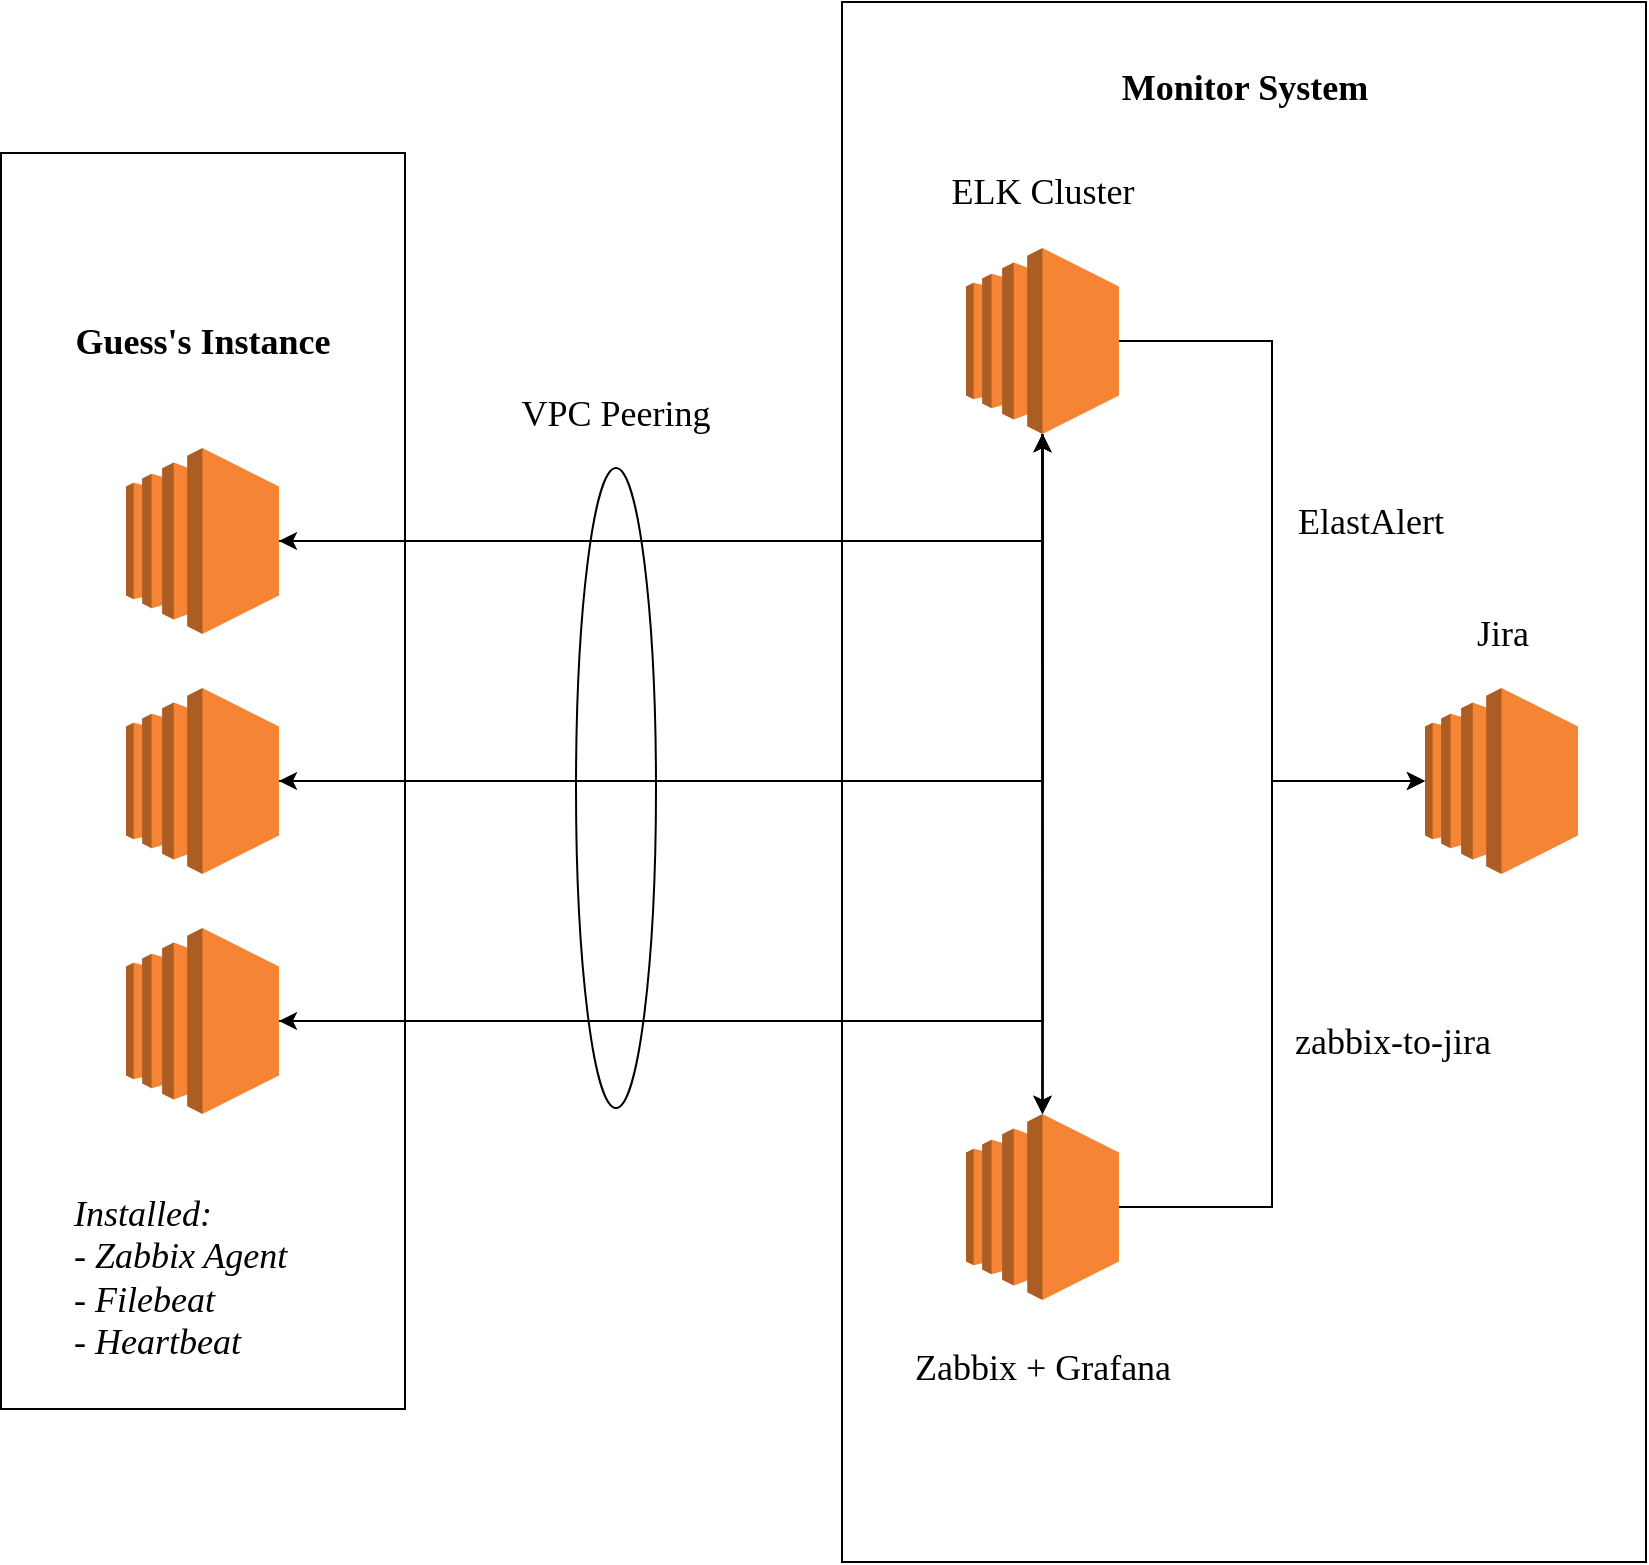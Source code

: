 <mxfile version="12.1.5" type="github" pages="1"><diagram id="ytgS4M5K_WXQRLJ9Uw27" name="Page-1"><mxGraphModel dx="1544" dy="1972" grid="1" gridSize="10" guides="1" tooltips="1" connect="1" arrows="1" fold="1" page="1" pageScale="1" pageWidth="827" pageHeight="1169" math="0" shadow="0"><root><mxCell id="0"/><mxCell id="1" parent="0"/><mxCell id="mAwQHKSQyNSAxHf7de-t-22" value="" style="ellipse;whiteSpace=wrap;html=1;" vertex="1" parent="1"><mxGeometry x="365" y="230" width="40" height="320" as="geometry"/></mxCell><mxCell id="mAwQHKSQyNSAxHf7de-t-15" value="" style="rounded=0;whiteSpace=wrap;html=1;" vertex="1" parent="1"><mxGeometry x="498" y="-3" width="402" height="780" as="geometry"/></mxCell><mxCell id="mAwQHKSQyNSAxHf7de-t-13" value="" style="rounded=0;whiteSpace=wrap;html=1;" vertex="1" parent="1"><mxGeometry x="77.5" y="72.5" width="202" height="628" as="geometry"/></mxCell><mxCell id="mAwQHKSQyNSAxHf7de-t-7" style="edgeStyle=orthogonalEdgeStyle;rounded=0;orthogonalLoop=1;jettySize=auto;html=1;" edge="1" parent="1" source="mAwQHKSQyNSAxHf7de-t-1" target="mAwQHKSQyNSAxHf7de-t-4"><mxGeometry relative="1" as="geometry"/></mxCell><mxCell id="mAwQHKSQyNSAxHf7de-t-10" style="edgeStyle=orthogonalEdgeStyle;rounded=0;orthogonalLoop=1;jettySize=auto;html=1;entryX=0.5;entryY=0;entryDx=0;entryDy=0;entryPerimeter=0;" edge="1" parent="1" source="mAwQHKSQyNSAxHf7de-t-1" target="mAwQHKSQyNSAxHf7de-t-5"><mxGeometry relative="1" as="geometry"/></mxCell><mxCell id="mAwQHKSQyNSAxHf7de-t-1" value="" style="outlineConnect=0;dashed=0;verticalLabelPosition=bottom;verticalAlign=top;align=center;html=1;shape=mxgraph.aws3.ec2;fillColor=#F58534;gradientColor=none;" vertex="1" parent="1"><mxGeometry x="140" y="220" width="76.5" height="93" as="geometry"/></mxCell><mxCell id="mAwQHKSQyNSAxHf7de-t-8" style="edgeStyle=orthogonalEdgeStyle;rounded=0;orthogonalLoop=1;jettySize=auto;html=1;entryX=0.5;entryY=1;entryDx=0;entryDy=0;entryPerimeter=0;" edge="1" parent="1" source="mAwQHKSQyNSAxHf7de-t-2" target="mAwQHKSQyNSAxHf7de-t-4"><mxGeometry relative="1" as="geometry"><mxPoint x="360" y="200" as="targetPoint"/></mxGeometry></mxCell><mxCell id="mAwQHKSQyNSAxHf7de-t-11" style="edgeStyle=orthogonalEdgeStyle;rounded=0;orthogonalLoop=1;jettySize=auto;html=1;entryX=0.5;entryY=0;entryDx=0;entryDy=0;entryPerimeter=0;" edge="1" parent="1" source="mAwQHKSQyNSAxHf7de-t-2" target="mAwQHKSQyNSAxHf7de-t-5"><mxGeometry relative="1" as="geometry"/></mxCell><mxCell id="mAwQHKSQyNSAxHf7de-t-2" value="" style="outlineConnect=0;dashed=0;verticalLabelPosition=bottom;verticalAlign=top;align=center;html=1;shape=mxgraph.aws3.ec2;fillColor=#F58534;gradientColor=none;" vertex="1" parent="1"><mxGeometry x="140" y="340" width="76.5" height="93" as="geometry"/></mxCell><mxCell id="mAwQHKSQyNSAxHf7de-t-9" style="edgeStyle=orthogonalEdgeStyle;rounded=0;orthogonalLoop=1;jettySize=auto;html=1;entryX=0.5;entryY=1;entryDx=0;entryDy=0;entryPerimeter=0;" edge="1" parent="1" source="mAwQHKSQyNSAxHf7de-t-3" target="mAwQHKSQyNSAxHf7de-t-4"><mxGeometry relative="1" as="geometry"/></mxCell><mxCell id="mAwQHKSQyNSAxHf7de-t-12" style="edgeStyle=orthogonalEdgeStyle;rounded=0;orthogonalLoop=1;jettySize=auto;html=1;entryX=0.5;entryY=0;entryDx=0;entryDy=0;entryPerimeter=0;" edge="1" parent="1" source="mAwQHKSQyNSAxHf7de-t-3" target="mAwQHKSQyNSAxHf7de-t-5"><mxGeometry relative="1" as="geometry"/></mxCell><mxCell id="mAwQHKSQyNSAxHf7de-t-3" value="" style="outlineConnect=0;dashed=0;verticalLabelPosition=bottom;verticalAlign=top;align=center;html=1;shape=mxgraph.aws3.ec2;fillColor=#F58534;gradientColor=none;" vertex="1" parent="1"><mxGeometry x="140" y="460" width="76.5" height="93" as="geometry"/></mxCell><mxCell id="mAwQHKSQyNSAxHf7de-t-29" style="edgeStyle=orthogonalEdgeStyle;rounded=0;orthogonalLoop=1;jettySize=auto;html=1;entryX=0;entryY=0.5;entryDx=0;entryDy=0;entryPerimeter=0;" edge="1" parent="1" source="mAwQHKSQyNSAxHf7de-t-4" target="mAwQHKSQyNSAxHf7de-t-28"><mxGeometry relative="1" as="geometry"/></mxCell><mxCell id="mAwQHKSQyNSAxHf7de-t-36" style="edgeStyle=orthogonalEdgeStyle;rounded=0;orthogonalLoop=1;jettySize=auto;html=1;entryX=1;entryY=0.5;entryDx=0;entryDy=0;entryPerimeter=0;" edge="1" parent="1" source="mAwQHKSQyNSAxHf7de-t-4" target="mAwQHKSQyNSAxHf7de-t-1"><mxGeometry relative="1" as="geometry"><Array as="points"><mxPoint x="598" y="267"/></Array></mxGeometry></mxCell><mxCell id="mAwQHKSQyNSAxHf7de-t-37" style="edgeStyle=orthogonalEdgeStyle;rounded=0;orthogonalLoop=1;jettySize=auto;html=1;entryX=1;entryY=0.5;entryDx=0;entryDy=0;entryPerimeter=0;" edge="1" parent="1" source="mAwQHKSQyNSAxHf7de-t-4" target="mAwQHKSQyNSAxHf7de-t-2"><mxGeometry relative="1" as="geometry"><Array as="points"><mxPoint x="598" y="387"/></Array></mxGeometry></mxCell><mxCell id="mAwQHKSQyNSAxHf7de-t-38" style="edgeStyle=orthogonalEdgeStyle;rounded=0;orthogonalLoop=1;jettySize=auto;html=1;entryX=1;entryY=0.5;entryDx=0;entryDy=0;entryPerimeter=0;" edge="1" parent="1" source="mAwQHKSQyNSAxHf7de-t-4" target="mAwQHKSQyNSAxHf7de-t-3"><mxGeometry relative="1" as="geometry"><Array as="points"><mxPoint x="598" y="507"/></Array></mxGeometry></mxCell><mxCell id="mAwQHKSQyNSAxHf7de-t-4" value="" style="outlineConnect=0;dashed=0;verticalLabelPosition=bottom;verticalAlign=top;align=center;html=1;shape=mxgraph.aws3.ec2;fillColor=#F58534;gradientColor=none;" vertex="1" parent="1"><mxGeometry x="560" y="120" width="76.5" height="93" as="geometry"/></mxCell><mxCell id="mAwQHKSQyNSAxHf7de-t-30" style="edgeStyle=orthogonalEdgeStyle;rounded=0;orthogonalLoop=1;jettySize=auto;html=1;entryX=0;entryY=0.5;entryDx=0;entryDy=0;entryPerimeter=0;" edge="1" parent="1" source="mAwQHKSQyNSAxHf7de-t-5" target="mAwQHKSQyNSAxHf7de-t-28"><mxGeometry relative="1" as="geometry"/></mxCell><mxCell id="mAwQHKSQyNSAxHf7de-t-5" value="" style="outlineConnect=0;dashed=0;verticalLabelPosition=bottom;verticalAlign=top;align=center;html=1;shape=mxgraph.aws3.ec2;fillColor=#F58534;gradientColor=none;" vertex="1" parent="1"><mxGeometry x="560" y="553" width="76.5" height="93" as="geometry"/></mxCell><mxCell id="mAwQHKSQyNSAxHf7de-t-14" value="&lt;font face=&quot;Times New Roman&quot; style=&quot;font-size: 18px&quot;&gt;&lt;b&gt;Guess's Instance&lt;/b&gt;&lt;/font&gt;" style="text;html=1;strokeColor=none;fillColor=none;align=center;verticalAlign=middle;whiteSpace=wrap;rounded=0;" vertex="1" parent="1"><mxGeometry x="112" y="144.5" width="133" height="44" as="geometry"/></mxCell><mxCell id="mAwQHKSQyNSAxHf7de-t-17" value="&lt;font face=&quot;Times New Roman&quot; style=&quot;font-size: 18px&quot;&gt;VPC Peering&lt;/font&gt;" style="text;html=1;strokeColor=none;fillColor=none;align=center;verticalAlign=middle;whiteSpace=wrap;rounded=0;" vertex="1" parent="1"><mxGeometry x="330" y="193" width="110" height="20" as="geometry"/></mxCell><mxCell id="mAwQHKSQyNSAxHf7de-t-25" value="&lt;font face=&quot;Times New Roman&quot; style=&quot;font-size: 18px&quot;&gt;&lt;b&gt;Monitor System&lt;/b&gt;&lt;/font&gt;" style="text;html=1;strokeColor=none;fillColor=none;align=center;verticalAlign=middle;whiteSpace=wrap;rounded=0;" vertex="1" parent="1"><mxGeometry x="635.5" y="30" width="127" height="20" as="geometry"/></mxCell><mxCell id="mAwQHKSQyNSAxHf7de-t-26" value="&lt;font face=&quot;Times New Roman&quot; style=&quot;font-size: 18px&quot;&gt;ELK Cluster&lt;/font&gt;" style="text;html=1;strokeColor=none;fillColor=none;align=center;verticalAlign=middle;whiteSpace=wrap;rounded=0;" vertex="1" parent="1"><mxGeometry x="535" y="81.5" width="127" height="20" as="geometry"/></mxCell><mxCell id="mAwQHKSQyNSAxHf7de-t-27" value="&lt;font face=&quot;Times New Roman&quot; style=&quot;font-size: 18px&quot;&gt;Zabbix + Grafana&lt;/font&gt;" style="text;html=1;strokeColor=none;fillColor=none;align=center;verticalAlign=middle;whiteSpace=wrap;rounded=0;" vertex="1" parent="1"><mxGeometry x="521" y="670" width="155" height="20" as="geometry"/></mxCell><mxCell id="mAwQHKSQyNSAxHf7de-t-28" value="" style="outlineConnect=0;dashed=0;verticalLabelPosition=bottom;verticalAlign=top;align=center;html=1;shape=mxgraph.aws3.ec2;fillColor=#F58534;gradientColor=none;" vertex="1" parent="1"><mxGeometry x="789.5" y="340" width="76.5" height="93" as="geometry"/></mxCell><mxCell id="mAwQHKSQyNSAxHf7de-t-31" value="&lt;font face=&quot;Times New Roman&quot; style=&quot;font-size: 18px&quot;&gt;Jira&lt;/font&gt;" style="text;html=1;strokeColor=none;fillColor=none;align=center;verticalAlign=middle;whiteSpace=wrap;rounded=0;" vertex="1" parent="1"><mxGeometry x="764.5" y="303" width="127" height="20" as="geometry"/></mxCell><mxCell id="mAwQHKSQyNSAxHf7de-t-33" value="&lt;font face=&quot;Times New Roman&quot;&gt;&lt;span style=&quot;font-size: 18px&quot;&gt;&lt;i&gt;Installed:&lt;br&gt;- Zabbix Agent&lt;br&gt;- Filebeat&lt;br&gt;- Heartbeat&lt;br&gt;&lt;/i&gt;&lt;br&gt;&lt;/span&gt;&lt;/font&gt;" style="text;html=1;strokeColor=none;fillColor=none;align=left;verticalAlign=middle;whiteSpace=wrap;rounded=0;" vertex="1" parent="1"><mxGeometry x="112" y="576" width="136" height="140" as="geometry"/></mxCell><mxCell id="mAwQHKSQyNSAxHf7de-t-34" value="&lt;font face=&quot;Times New Roman&quot; style=&quot;font-size: 18px&quot;&gt;ElastAlert&lt;/font&gt;" style="text;html=1;strokeColor=none;fillColor=none;align=center;verticalAlign=middle;whiteSpace=wrap;rounded=0;" vertex="1" parent="1"><mxGeometry x="699" y="246.5" width="127" height="20" as="geometry"/></mxCell><mxCell id="mAwQHKSQyNSAxHf7de-t-35" value="&lt;font face=&quot;Times New Roman&quot; style=&quot;font-size: 18px&quot;&gt;zabbix-to-jira&lt;/font&gt;" style="text;html=1;strokeColor=none;fillColor=none;align=center;verticalAlign=middle;whiteSpace=wrap;rounded=0;direction=west;" vertex="1" parent="1"><mxGeometry x="710" y="506.5" width="127" height="20" as="geometry"/></mxCell></root></mxGraphModel></diagram></mxfile>